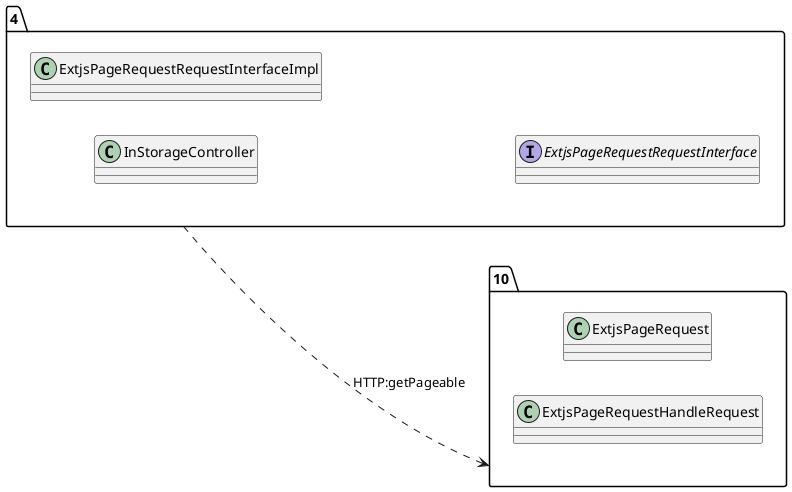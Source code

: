 @startuml 
allow_mixing
left to right direction
package "4"{
class InStorageController
class ExtjsPageRequestRequestInterfaceImpl
interface ExtjsPageRequestRequestInterface

}
package "10"{
class ExtjsPageRequest
class ExtjsPageRequestHandleRequest

}
"4" ..> "10":HTTP:getPageable
@enduml